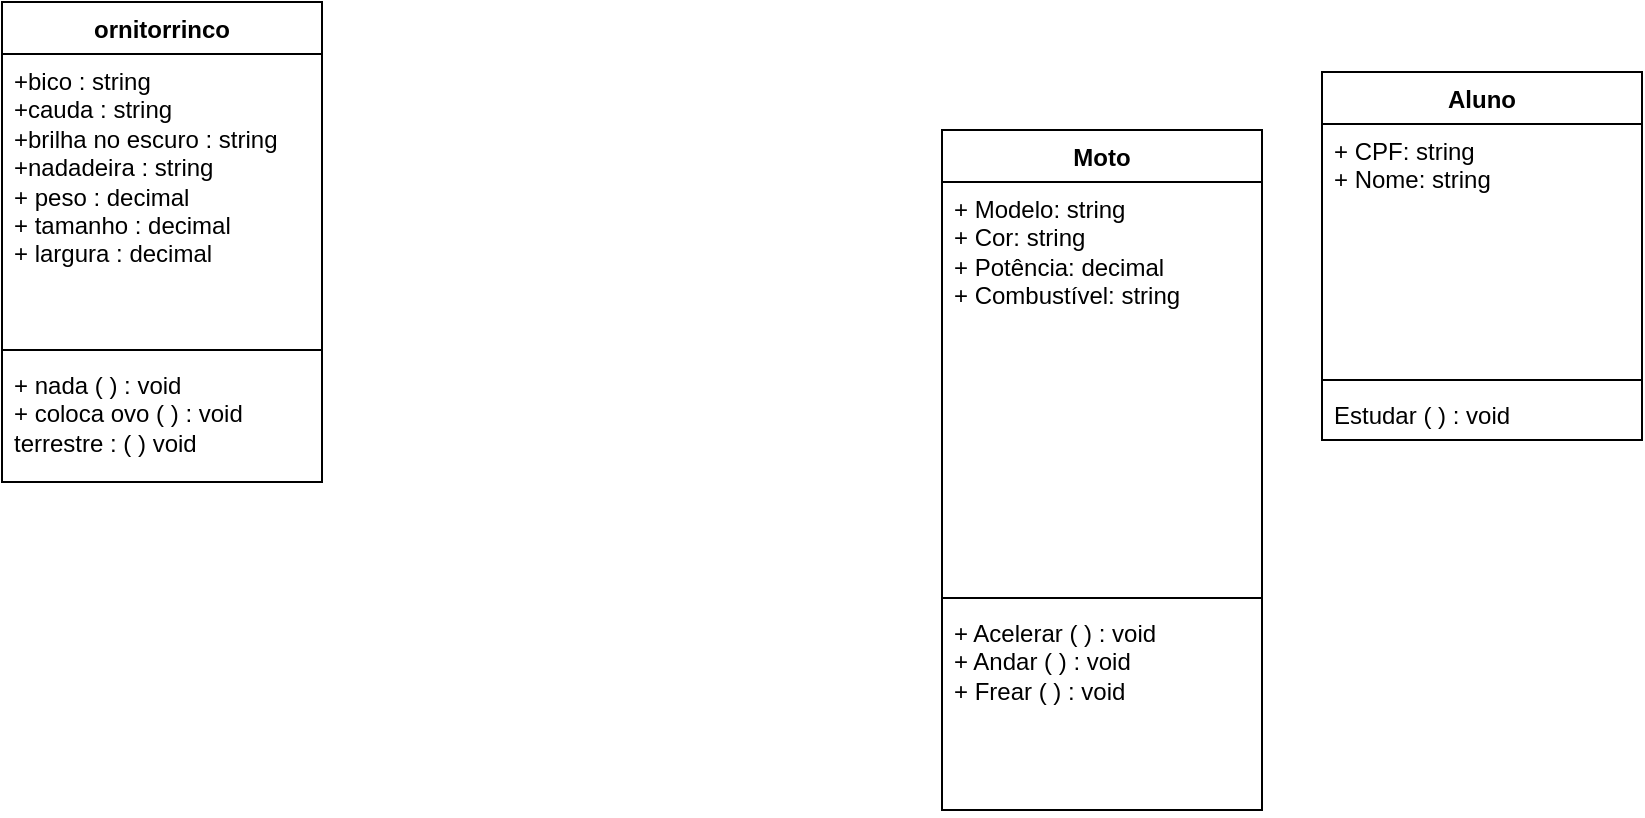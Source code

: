 <mxfile version="21.6.9" type="device">
  <diagram name="Página-1" id="0YqhzAFl6IqMGGmCeH89">
    <mxGraphModel dx="1050" dy="574" grid="1" gridSize="10" guides="1" tooltips="1" connect="1" arrows="1" fold="1" page="1" pageScale="1" pageWidth="827" pageHeight="1169" math="0" shadow="0">
      <root>
        <mxCell id="0" />
        <mxCell id="1" parent="0" />
        <mxCell id="EyZt-0ZQO4ySgNwE5RXj-1" value="&lt;font style=&quot;vertical-align: inherit;&quot;&gt;&lt;font style=&quot;vertical-align: inherit;&quot;&gt;&lt;font style=&quot;vertical-align: inherit;&quot;&gt;&lt;font style=&quot;vertical-align: inherit;&quot;&gt;Aluno&lt;/font&gt;&lt;/font&gt;&lt;/font&gt;&lt;/font&gt;" style="swimlane;fontStyle=1;align=center;verticalAlign=top;childLayout=stackLayout;horizontal=1;startSize=26;horizontalStack=0;resizeParent=1;resizeParentMax=0;resizeLast=0;collapsible=1;marginBottom=0;whiteSpace=wrap;html=1;" parent="1" vertex="1">
          <mxGeometry x="720" y="280" width="160" height="184" as="geometry" />
        </mxCell>
        <mxCell id="EyZt-0ZQO4ySgNwE5RXj-2" value="&lt;font style=&quot;vertical-align: inherit;&quot;&gt;&lt;font style=&quot;vertical-align: inherit;&quot;&gt;&lt;font style=&quot;vertical-align: inherit;&quot;&gt;&lt;font style=&quot;vertical-align: inherit;&quot;&gt;+ CPF: string&lt;br&gt;&lt;/font&gt;&lt;/font&gt;&lt;font style=&quot;vertical-align: inherit;&quot;&gt;&lt;font style=&quot;vertical-align: inherit;&quot;&gt;+ Nome: string&lt;/font&gt;&lt;/font&gt;&lt;br&gt;&lt;/font&gt;&lt;/font&gt;" style="text;strokeColor=none;fillColor=none;align=left;verticalAlign=top;spacingLeft=4;spacingRight=4;overflow=hidden;rotatable=0;points=[[0,0.5],[1,0.5]];portConstraint=eastwest;whiteSpace=wrap;html=1;" parent="EyZt-0ZQO4ySgNwE5RXj-1" vertex="1">
          <mxGeometry y="26" width="160" height="124" as="geometry" />
        </mxCell>
        <mxCell id="EyZt-0ZQO4ySgNwE5RXj-3" value="" style="line;strokeWidth=1;fillColor=none;align=left;verticalAlign=middle;spacingTop=-1;spacingLeft=3;spacingRight=3;rotatable=0;labelPosition=right;points=[];portConstraint=eastwest;strokeColor=inherit;" parent="EyZt-0ZQO4ySgNwE5RXj-1" vertex="1">
          <mxGeometry y="150" width="160" height="8" as="geometry" />
        </mxCell>
        <mxCell id="EyZt-0ZQO4ySgNwE5RXj-4" value="&lt;font style=&quot;vertical-align: inherit;&quot;&gt;&lt;font style=&quot;vertical-align: inherit;&quot;&gt;Estudar ( ) : void&lt;/font&gt;&lt;/font&gt;" style="text;strokeColor=none;fillColor=none;align=left;verticalAlign=top;spacingLeft=4;spacingRight=4;overflow=hidden;rotatable=0;points=[[0,0.5],[1,0.5]];portConstraint=eastwest;whiteSpace=wrap;html=1;" parent="EyZt-0ZQO4ySgNwE5RXj-1" vertex="1">
          <mxGeometry y="158" width="160" height="26" as="geometry" />
        </mxCell>
        <mxCell id="EyZt-0ZQO4ySgNwE5RXj-5" value="&lt;font style=&quot;vertical-align: inherit;&quot;&gt;&lt;font style=&quot;vertical-align: inherit;&quot;&gt;Moto&lt;/font&gt;&lt;/font&gt;" style="swimlane;fontStyle=1;align=center;verticalAlign=top;childLayout=stackLayout;horizontal=1;startSize=26;horizontalStack=0;resizeParent=1;resizeParentMax=0;resizeLast=0;collapsible=1;marginBottom=0;whiteSpace=wrap;html=1;" parent="1" vertex="1">
          <mxGeometry x="530" y="309" width="160" height="340" as="geometry" />
        </mxCell>
        <mxCell id="EyZt-0ZQO4ySgNwE5RXj-6" value="&lt;font style=&quot;vertical-align: inherit;&quot;&gt;&lt;font style=&quot;vertical-align: inherit;&quot;&gt;&lt;font style=&quot;vertical-align: inherit;&quot;&gt;&lt;font style=&quot;vertical-align: inherit;&quot;&gt;&lt;font style=&quot;vertical-align: inherit;&quot;&gt;&lt;font style=&quot;vertical-align: inherit;&quot;&gt;&lt;font style=&quot;vertical-align: inherit;&quot;&gt;&lt;font style=&quot;vertical-align: inherit;&quot;&gt;&lt;font style=&quot;vertical-align: inherit;&quot;&gt;&lt;font style=&quot;vertical-align: inherit;&quot;&gt;&lt;font style=&quot;vertical-align: inherit;&quot;&gt;&lt;font style=&quot;vertical-align: inherit;&quot;&gt;&lt;font style=&quot;vertical-align: inherit;&quot;&gt;&lt;font style=&quot;vertical-align: inherit;&quot;&gt;+ Modelo: string &lt;/font&gt;&lt;/font&gt;&lt;/font&gt;&lt;/font&gt;&lt;/font&gt;&lt;/font&gt;&lt;br&gt;&lt;font style=&quot;vertical-align: inherit;&quot;&gt;&lt;font style=&quot;vertical-align: inherit;&quot;&gt;&lt;font style=&quot;vertical-align: inherit;&quot;&gt;&lt;font style=&quot;vertical-align: inherit;&quot;&gt;&lt;font style=&quot;vertical-align: inherit;&quot;&gt;&lt;font style=&quot;vertical-align: inherit;&quot;&gt;+ Cor: string &lt;/font&gt;&lt;/font&gt;&lt;/font&gt;&lt;/font&gt;&lt;/font&gt;&lt;/font&gt;&lt;br&gt;&lt;font style=&quot;vertical-align: inherit;&quot;&gt;&lt;font style=&quot;vertical-align: inherit;&quot;&gt;&lt;font style=&quot;vertical-align: inherit;&quot;&gt;&lt;font style=&quot;vertical-align: inherit;&quot;&gt;&lt;font style=&quot;vertical-align: inherit;&quot;&gt;&lt;font style=&quot;vertical-align: inherit;&quot;&gt;+ Potência: decimal &lt;/font&gt;&lt;/font&gt;&lt;/font&gt;&lt;/font&gt;&lt;/font&gt;&lt;/font&gt;&lt;br&gt;&lt;font style=&quot;vertical-align: inherit;&quot;&gt;&lt;font style=&quot;vertical-align: inherit;&quot;&gt;&lt;font style=&quot;vertical-align: inherit;&quot;&gt;&lt;font style=&quot;vertical-align: inherit;&quot;&gt;&lt;font style=&quot;vertical-align: inherit;&quot;&gt;&lt;font style=&quot;vertical-align: inherit;&quot;&gt;+ Combustível: string&lt;/font&gt;&lt;/font&gt;&lt;br&gt;&lt;/font&gt;&lt;/font&gt;&lt;/font&gt;&lt;/font&gt;&lt;br&gt;&lt;/font&gt;&lt;/font&gt;&lt;/font&gt;&lt;/font&gt;&lt;/font&gt;&lt;/font&gt;&lt;/font&gt;&lt;/font&gt;" style="text;strokeColor=none;fillColor=none;align=left;verticalAlign=top;spacingLeft=4;spacingRight=4;overflow=hidden;rotatable=0;points=[[0,0.5],[1,0.5]];portConstraint=eastwest;whiteSpace=wrap;html=1;" parent="EyZt-0ZQO4ySgNwE5RXj-5" vertex="1">
          <mxGeometry y="26" width="160" height="204" as="geometry" />
        </mxCell>
        <mxCell id="EyZt-0ZQO4ySgNwE5RXj-7" value="" style="line;strokeWidth=1;fillColor=none;align=left;verticalAlign=middle;spacingTop=-1;spacingLeft=3;spacingRight=3;rotatable=0;labelPosition=right;points=[];portConstraint=eastwest;strokeColor=inherit;" parent="EyZt-0ZQO4ySgNwE5RXj-5" vertex="1">
          <mxGeometry y="230" width="160" height="8" as="geometry" />
        </mxCell>
        <mxCell id="EyZt-0ZQO4ySgNwE5RXj-8" value="&lt;font style=&quot;vertical-align: inherit;&quot;&gt;&lt;font style=&quot;vertical-align: inherit;&quot;&gt;&lt;font style=&quot;vertical-align: inherit;&quot;&gt;&lt;font style=&quot;vertical-align: inherit;&quot;&gt;&lt;font style=&quot;vertical-align: inherit;&quot;&gt;&lt;font style=&quot;vertical-align: inherit;&quot;&gt;+ Acelerar ( ) : void&lt;br&gt;+ Andar ( ) : void&lt;br&gt;+ Frear ( ) : void&lt;br&gt;&lt;/font&gt;&lt;/font&gt;&lt;/font&gt;&lt;/font&gt;&lt;/font&gt;&lt;/font&gt;" style="text;strokeColor=none;fillColor=none;align=left;verticalAlign=top;spacingLeft=4;spacingRight=4;overflow=hidden;rotatable=0;points=[[0,0.5],[1,0.5]];portConstraint=eastwest;whiteSpace=wrap;html=1;" parent="EyZt-0ZQO4ySgNwE5RXj-5" vertex="1">
          <mxGeometry y="238" width="160" height="102" as="geometry" />
        </mxCell>
        <mxCell id="Hj6XJYtom2kc78-ZFH6p-5" value="ornitorrinco" style="swimlane;fontStyle=1;align=center;verticalAlign=top;childLayout=stackLayout;horizontal=1;startSize=26;horizontalStack=0;resizeParent=1;resizeParentMax=0;resizeLast=0;collapsible=1;marginBottom=0;whiteSpace=wrap;html=1;" vertex="1" parent="1">
          <mxGeometry x="60" y="245" width="160" height="240" as="geometry" />
        </mxCell>
        <mxCell id="Hj6XJYtom2kc78-ZFH6p-6" value="+bico : string&lt;br style=&quot;border-color: var(--border-color);&quot;&gt;+cauda : string&lt;br style=&quot;border-color: var(--border-color);&quot;&gt;+brilha no escuro : string&amp;nbsp;&lt;br style=&quot;border-color: var(--border-color);&quot;&gt;+nadadeira : string&lt;br&gt;+ peso : decimal&lt;br&gt;+ tamanho : decimal&lt;br&gt;+ largura : decimal" style="text;strokeColor=none;fillColor=none;align=left;verticalAlign=top;spacingLeft=4;spacingRight=4;overflow=hidden;rotatable=0;points=[[0,0.5],[1,0.5]];portConstraint=eastwest;whiteSpace=wrap;html=1;" vertex="1" parent="Hj6XJYtom2kc78-ZFH6p-5">
          <mxGeometry y="26" width="160" height="144" as="geometry" />
        </mxCell>
        <mxCell id="Hj6XJYtom2kc78-ZFH6p-7" value="" style="line;strokeWidth=1;fillColor=none;align=left;verticalAlign=middle;spacingTop=-1;spacingLeft=3;spacingRight=3;rotatable=0;labelPosition=right;points=[];portConstraint=eastwest;strokeColor=inherit;" vertex="1" parent="Hj6XJYtom2kc78-ZFH6p-5">
          <mxGeometry y="170" width="160" height="8" as="geometry" />
        </mxCell>
        <mxCell id="Hj6XJYtom2kc78-ZFH6p-8" value="+ nada ( ) : void&lt;br&gt;+ coloca ovo ( ) : void&amp;nbsp;&lt;br&gt;terrestre : ( ) void" style="text;strokeColor=none;fillColor=none;align=left;verticalAlign=top;spacingLeft=4;spacingRight=4;overflow=hidden;rotatable=0;points=[[0,0.5],[1,0.5]];portConstraint=eastwest;whiteSpace=wrap;html=1;" vertex="1" parent="Hj6XJYtom2kc78-ZFH6p-5">
          <mxGeometry y="178" width="160" height="62" as="geometry" />
        </mxCell>
      </root>
    </mxGraphModel>
  </diagram>
</mxfile>

